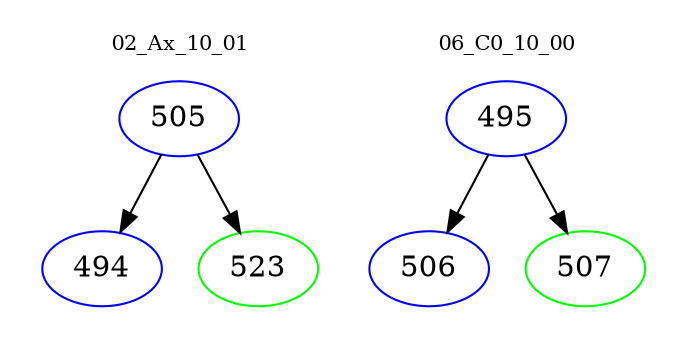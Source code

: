 digraph{
subgraph cluster_0 {
color = white
label = "02_Ax_10_01";
fontsize=10;
T0_505 [label="505", color="blue"]
T0_505 -> T0_494 [color="black"]
T0_494 [label="494", color="blue"]
T0_505 -> T0_523 [color="black"]
T0_523 [label="523", color="green"]
}
subgraph cluster_1 {
color = white
label = "06_C0_10_00";
fontsize=10;
T1_495 [label="495", color="blue"]
T1_495 -> T1_506 [color="black"]
T1_506 [label="506", color="blue"]
T1_495 -> T1_507 [color="black"]
T1_507 [label="507", color="green"]
}
}
